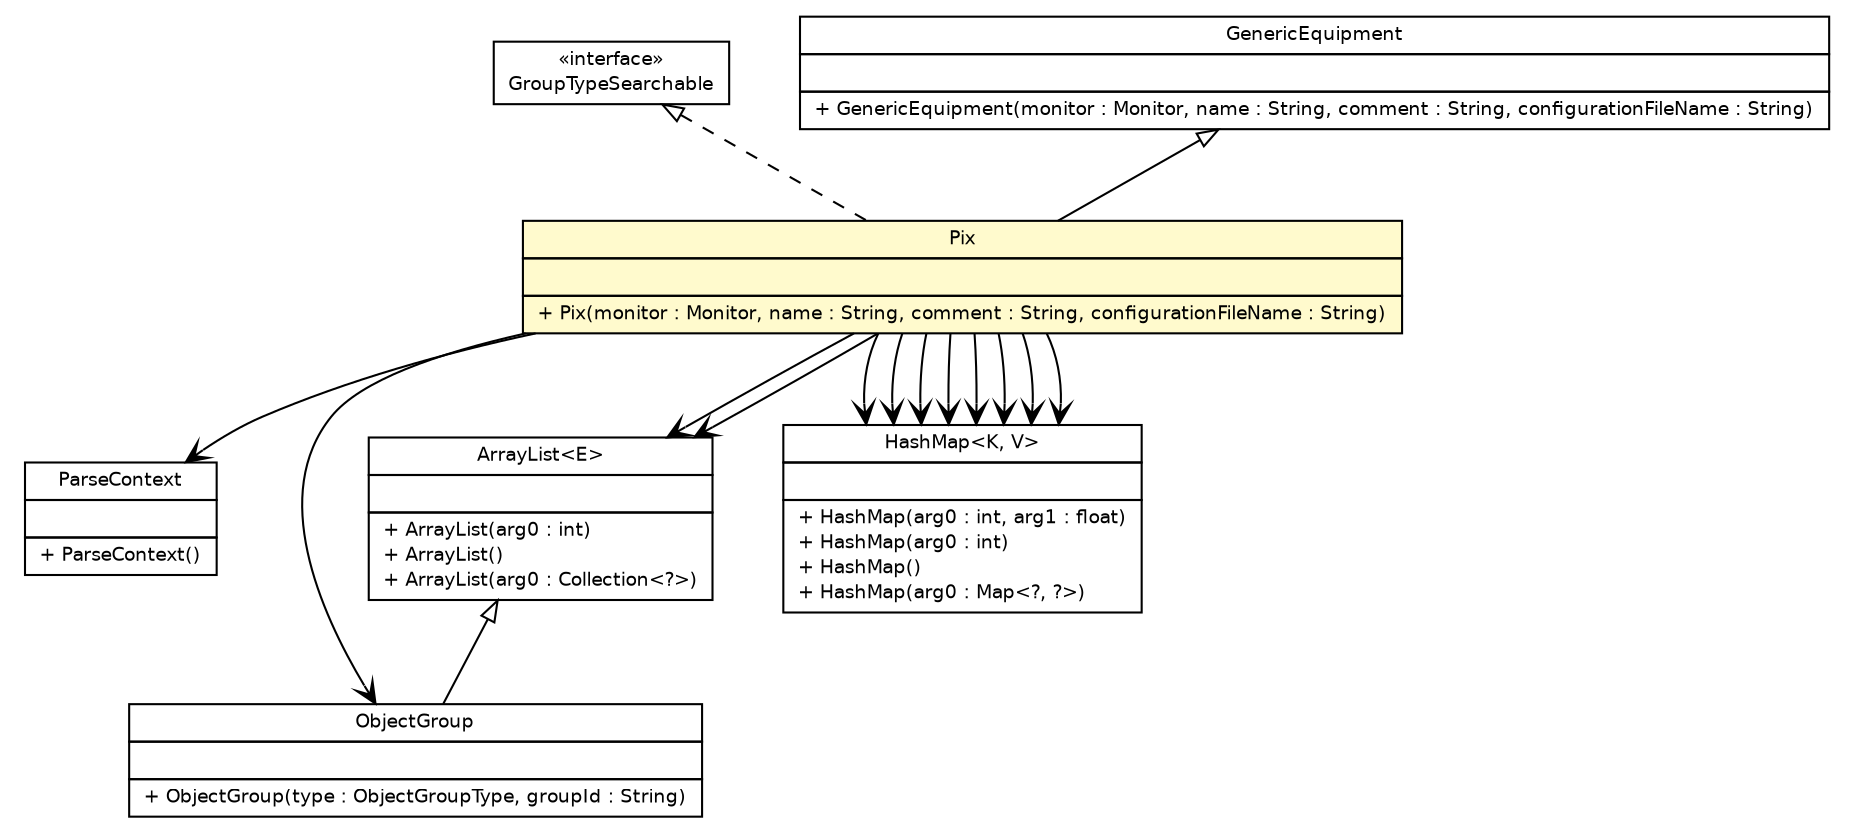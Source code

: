 #!/usr/local/bin/dot
#
# Class diagram 
# Generated by UmlGraph version 4.6 (http://www.spinellis.gr/sw/umlgraph)
#

digraph G {
	edge [fontname="Helvetica",fontsize=10,labelfontname="Helvetica",labelfontsize=10];
	node [fontname="Helvetica",fontsize=10,shape=plaintext];
	// fr.univrennes1.cri.jtacl.lib.misc.ParseContext
	c11163 [label=<<table border="0" cellborder="1" cellspacing="0" cellpadding="2" port="p" href="../../../lib/misc/ParseContext.html">
		<tr><td><table border="0" cellspacing="0" cellpadding="1">
			<tr><td> ParseContext </td></tr>
		</table></td></tr>
		<tr><td><table border="0" cellspacing="0" cellpadding="1">
			<tr><td align="left">  </td></tr>
		</table></td></tr>
		<tr><td><table border="0" cellspacing="0" cellpadding="1">
			<tr><td align="left"> + ParseContext() </td></tr>
		</table></td></tr>
		</table>>, fontname="Helvetica", fontcolor="black", fontsize=9.0];
	// fr.univrennes1.cri.jtacl.equipments.cisco.pix.GroupTypeSearchable
	c11216 [label=<<table border="0" cellborder="1" cellspacing="0" cellpadding="2" port="p" href="./GroupTypeSearchable.html">
		<tr><td><table border="0" cellspacing="0" cellpadding="1">
			<tr><td> &laquo;interface&raquo; </td></tr>
			<tr><td> GroupTypeSearchable </td></tr>
		</table></td></tr>
		</table>>, fontname="Helvetica", fontcolor="black", fontsize=9.0];
	// fr.univrennes1.cri.jtacl.equipments.cisco.pix.Pix
	c11217 [label=<<table border="0" cellborder="1" cellspacing="0" cellpadding="2" port="p" bgcolor="lemonChiffon" href="./Pix.html">
		<tr><td><table border="0" cellspacing="0" cellpadding="1">
			<tr><td> Pix </td></tr>
		</table></td></tr>
		<tr><td><table border="0" cellspacing="0" cellpadding="1">
			<tr><td align="left">  </td></tr>
		</table></td></tr>
		<tr><td><table border="0" cellspacing="0" cellpadding="1">
			<tr><td align="left"> + Pix(monitor : Monitor, name : String, comment : String, configurationFileName : String) </td></tr>
		</table></td></tr>
		</table>>, fontname="Helvetica", fontcolor="black", fontsize=9.0];
	// fr.univrennes1.cri.jtacl.equipments.cisco.pix.ObjectGroup
	c11226 [label=<<table border="0" cellborder="1" cellspacing="0" cellpadding="2" port="p" href="./ObjectGroup.html">
		<tr><td><table border="0" cellspacing="0" cellpadding="1">
			<tr><td> ObjectGroup </td></tr>
		</table></td></tr>
		<tr><td><table border="0" cellspacing="0" cellpadding="1">
			<tr><td align="left">  </td></tr>
		</table></td></tr>
		<tr><td><table border="0" cellspacing="0" cellpadding="1">
			<tr><td align="left"> + ObjectGroup(type : ObjectGroupType, groupId : String) </td></tr>
		</table></td></tr>
		</table>>, fontname="Helvetica", fontcolor="black", fontsize=9.0];
	// fr.univrennes1.cri.jtacl.equipments.GenericEquipment
	c11277 [label=<<table border="0" cellborder="1" cellspacing="0" cellpadding="2" port="p" href="../../GenericEquipment.html">
		<tr><td><table border="0" cellspacing="0" cellpadding="1">
			<tr><td> GenericEquipment </td></tr>
		</table></td></tr>
		<tr><td><table border="0" cellspacing="0" cellpadding="1">
			<tr><td align="left">  </td></tr>
		</table></td></tr>
		<tr><td><table border="0" cellspacing="0" cellpadding="1">
			<tr><td align="left"> + GenericEquipment(monitor : Monitor, name : String, comment : String, configurationFileName : String) </td></tr>
		</table></td></tr>
		</table>>, fontname="Helvetica", fontcolor="black", fontsize=9.0];
	//fr.univrennes1.cri.jtacl.equipments.cisco.pix.Pix extends fr.univrennes1.cri.jtacl.equipments.GenericEquipment
	c11277:p -> c11217:p [dir=back,arrowtail=empty];
	//fr.univrennes1.cri.jtacl.equipments.cisco.pix.Pix implements fr.univrennes1.cri.jtacl.equipments.cisco.pix.GroupTypeSearchable
	c11216:p -> c11217:p [dir=back,arrowtail=empty,style=dashed];
	//fr.univrennes1.cri.jtacl.equipments.cisco.pix.ObjectGroup extends java.util.ArrayList<fr.univrennes1.cri.jtacl.equipments.cisco.pix.ObjectGroupItem>
	c11279:p -> c11226:p [dir=back,arrowtail=empty];
	// fr.univrennes1.cri.jtacl.equipments.cisco.pix.Pix NAVASSOC java.util.ArrayList<E>
	c11217:p -> c11279:p [taillabel="", label="", headlabel="", fontname="Helvetica", fontcolor="black", fontsize=10.0, color="black", arrowhead=open];
	// fr.univrennes1.cri.jtacl.equipments.cisco.pix.Pix NAVASSOC java.util.HashMap<K, V>
	c11217:p -> c11280:p [taillabel="", label="", headlabel="", fontname="Helvetica", fontcolor="black", fontsize=10.0, color="black", arrowhead=open];
	// fr.univrennes1.cri.jtacl.equipments.cisco.pix.Pix NAVASSOC java.util.HashMap<K, V>
	c11217:p -> c11280:p [taillabel="", label="", headlabel="", fontname="Helvetica", fontcolor="black", fontsize=10.0, color="black", arrowhead=open];
	// fr.univrennes1.cri.jtacl.equipments.cisco.pix.Pix NAVASSOC java.util.HashMap<K, V>
	c11217:p -> c11280:p [taillabel="", label="", headlabel="", fontname="Helvetica", fontcolor="black", fontsize=10.0, color="black", arrowhead=open];
	// fr.univrennes1.cri.jtacl.equipments.cisco.pix.Pix NAVASSOC java.util.HashMap<K, V>
	c11217:p -> c11280:p [taillabel="", label="", headlabel="", fontname="Helvetica", fontcolor="black", fontsize=10.0, color="black", arrowhead=open];
	// fr.univrennes1.cri.jtacl.equipments.cisco.pix.Pix NAVASSOC java.util.HashMap<K, V>
	c11217:p -> c11280:p [taillabel="", label="", headlabel="", fontname="Helvetica", fontcolor="black", fontsize=10.0, color="black", arrowhead=open];
	// fr.univrennes1.cri.jtacl.equipments.cisco.pix.Pix NAVASSOC java.util.HashMap<K, V>
	c11217:p -> c11280:p [taillabel="", label="", headlabel="", fontname="Helvetica", fontcolor="black", fontsize=10.0, color="black", arrowhead=open];
	// fr.univrennes1.cri.jtacl.equipments.cisco.pix.Pix NAVASSOC java.util.HashMap<K, V>
	c11217:p -> c11280:p [taillabel="", label="", headlabel="", fontname="Helvetica", fontcolor="black", fontsize=10.0, color="black", arrowhead=open];
	// fr.univrennes1.cri.jtacl.equipments.cisco.pix.Pix NAVASSOC java.util.HashMap<K, V>
	c11217:p -> c11280:p [taillabel="", label="", headlabel="", fontname="Helvetica", fontcolor="black", fontsize=10.0, color="black", arrowhead=open];
	// fr.univrennes1.cri.jtacl.equipments.cisco.pix.Pix NAVASSOC java.util.ArrayList<E>
	c11217:p -> c11279:p [taillabel="", label="", headlabel="", fontname="Helvetica", fontcolor="black", fontsize=10.0, color="black", arrowhead=open];
	// fr.univrennes1.cri.jtacl.equipments.cisco.pix.Pix NAVASSOC fr.univrennes1.cri.jtacl.lib.misc.ParseContext
	c11217:p -> c11163:p [taillabel="", label="", headlabel="", fontname="Helvetica", fontcolor="black", fontsize=10.0, color="black", arrowhead=open];
	// fr.univrennes1.cri.jtacl.equipments.cisco.pix.Pix NAVASSOC fr.univrennes1.cri.jtacl.equipments.cisco.pix.ObjectGroup
	c11217:p -> c11226:p [taillabel="", label="", headlabel="", fontname="Helvetica", fontcolor="black", fontsize=10.0, color="black", arrowhead=open];
	// java.util.HashMap<K, V>
	c11280 [label=<<table border="0" cellborder="1" cellspacing="0" cellpadding="2" port="p" href="http://java.sun.com/j2se/1.4.2/docs/api/java/util/HashMap.html">
		<tr><td><table border="0" cellspacing="0" cellpadding="1">
			<tr><td> HashMap&lt;K, V&gt; </td></tr>
		</table></td></tr>
		<tr><td><table border="0" cellspacing="0" cellpadding="1">
			<tr><td align="left">  </td></tr>
		</table></td></tr>
		<tr><td><table border="0" cellspacing="0" cellpadding="1">
			<tr><td align="left"> + HashMap(arg0 : int, arg1 : float) </td></tr>
			<tr><td align="left"> + HashMap(arg0 : int) </td></tr>
			<tr><td align="left"> + HashMap() </td></tr>
			<tr><td align="left"> + HashMap(arg0 : Map&lt;?, ?&gt;) </td></tr>
		</table></td></tr>
		</table>>, fontname="Helvetica", fontcolor="black", fontsize=9.0];
	// java.util.ArrayList<E>
	c11279 [label=<<table border="0" cellborder="1" cellspacing="0" cellpadding="2" port="p" href="http://java.sun.com/j2se/1.4.2/docs/api/java/util/ArrayList.html">
		<tr><td><table border="0" cellspacing="0" cellpadding="1">
			<tr><td> ArrayList&lt;E&gt; </td></tr>
		</table></td></tr>
		<tr><td><table border="0" cellspacing="0" cellpadding="1">
			<tr><td align="left">  </td></tr>
		</table></td></tr>
		<tr><td><table border="0" cellspacing="0" cellpadding="1">
			<tr><td align="left"> + ArrayList(arg0 : int) </td></tr>
			<tr><td align="left"> + ArrayList() </td></tr>
			<tr><td align="left"> + ArrayList(arg0 : Collection&lt;?&gt;) </td></tr>
		</table></td></tr>
		</table>>, fontname="Helvetica", fontcolor="black", fontsize=9.0];
}

